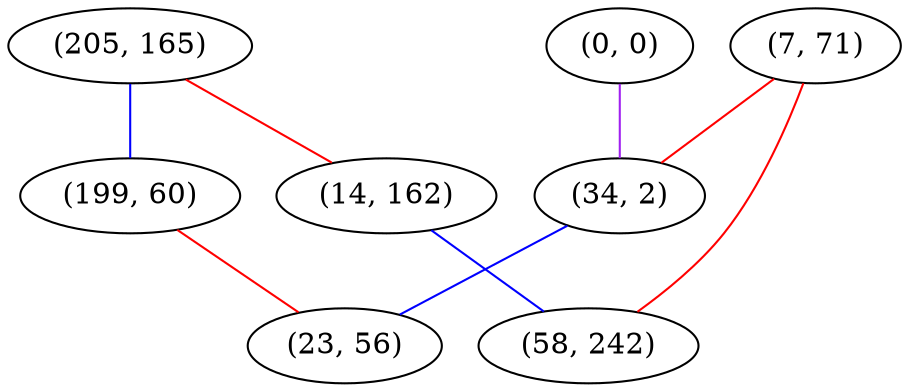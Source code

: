 graph "" {
"(0, 0)";
"(7, 71)";
"(205, 165)";
"(34, 2)";
"(199, 60)";
"(14, 162)";
"(23, 56)";
"(58, 242)";
"(0, 0)" -- "(34, 2)"  [color=purple, key=0, weight=4];
"(7, 71)" -- "(58, 242)"  [color=red, key=0, weight=1];
"(7, 71)" -- "(34, 2)"  [color=red, key=0, weight=1];
"(205, 165)" -- "(199, 60)"  [color=blue, key=0, weight=3];
"(205, 165)" -- "(14, 162)"  [color=red, key=0, weight=1];
"(34, 2)" -- "(23, 56)"  [color=blue, key=0, weight=3];
"(199, 60)" -- "(23, 56)"  [color=red, key=0, weight=1];
"(14, 162)" -- "(58, 242)"  [color=blue, key=0, weight=3];
}
